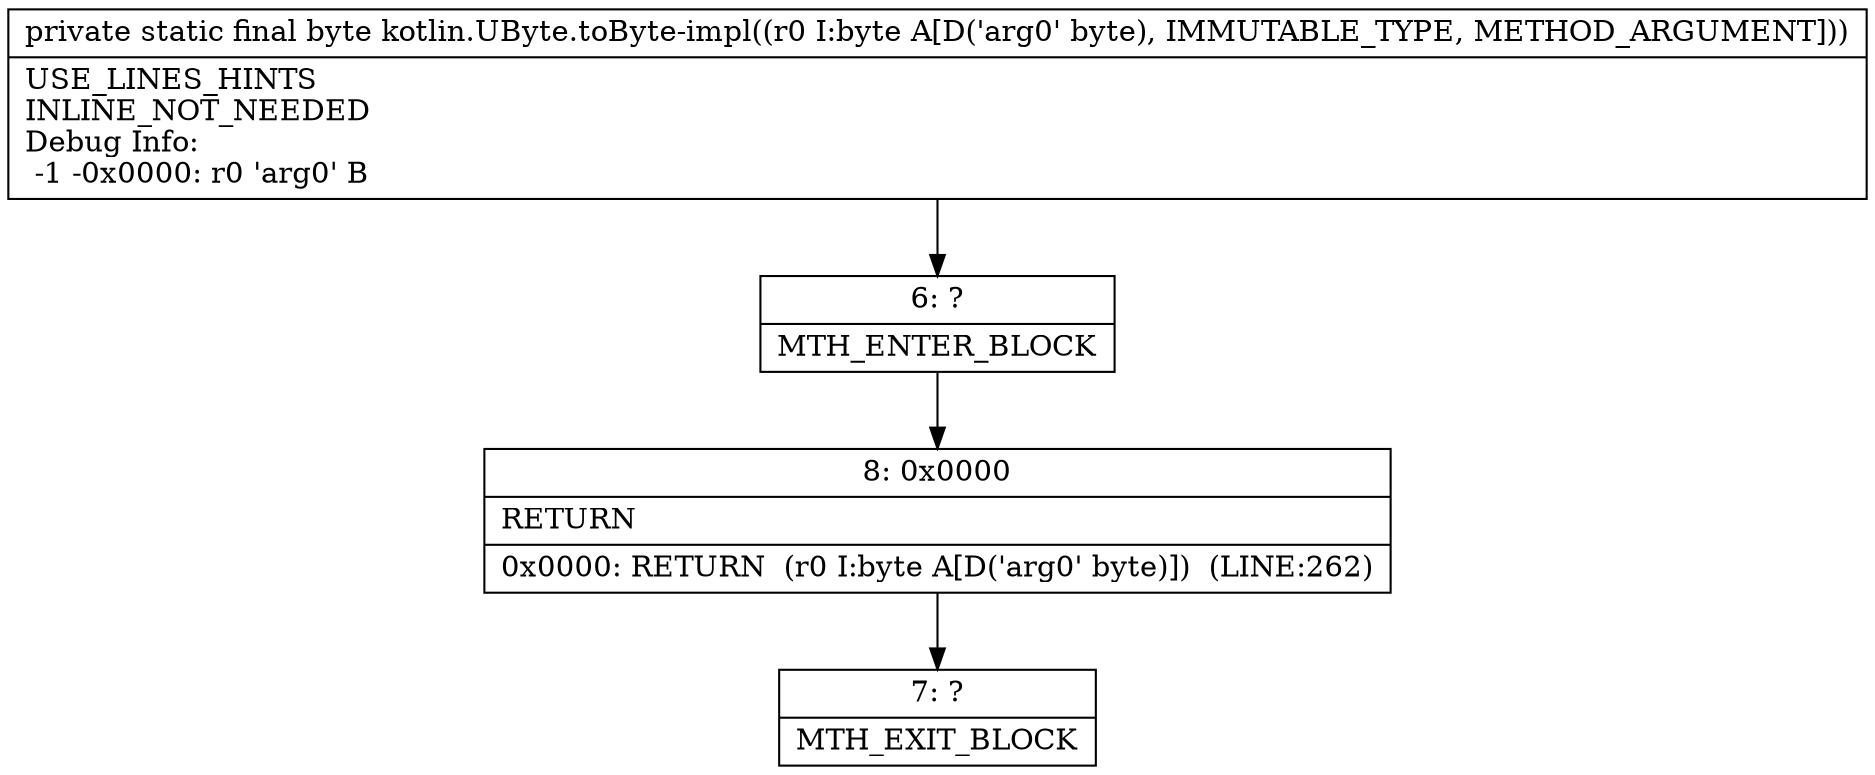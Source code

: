 digraph "CFG forkotlin.UByte.toByte\-impl(B)B" {
Node_6 [shape=record,label="{6\:\ ?|MTH_ENTER_BLOCK\l}"];
Node_8 [shape=record,label="{8\:\ 0x0000|RETURN\l|0x0000: RETURN  (r0 I:byte A[D('arg0' byte)])  (LINE:262)\l}"];
Node_7 [shape=record,label="{7\:\ ?|MTH_EXIT_BLOCK\l}"];
MethodNode[shape=record,label="{private static final byte kotlin.UByte.toByte\-impl((r0 I:byte A[D('arg0' byte), IMMUTABLE_TYPE, METHOD_ARGUMENT]))  | USE_LINES_HINTS\lINLINE_NOT_NEEDED\lDebug Info:\l  \-1 \-0x0000: r0 'arg0' B\l}"];
MethodNode -> Node_6;Node_6 -> Node_8;
Node_8 -> Node_7;
}

